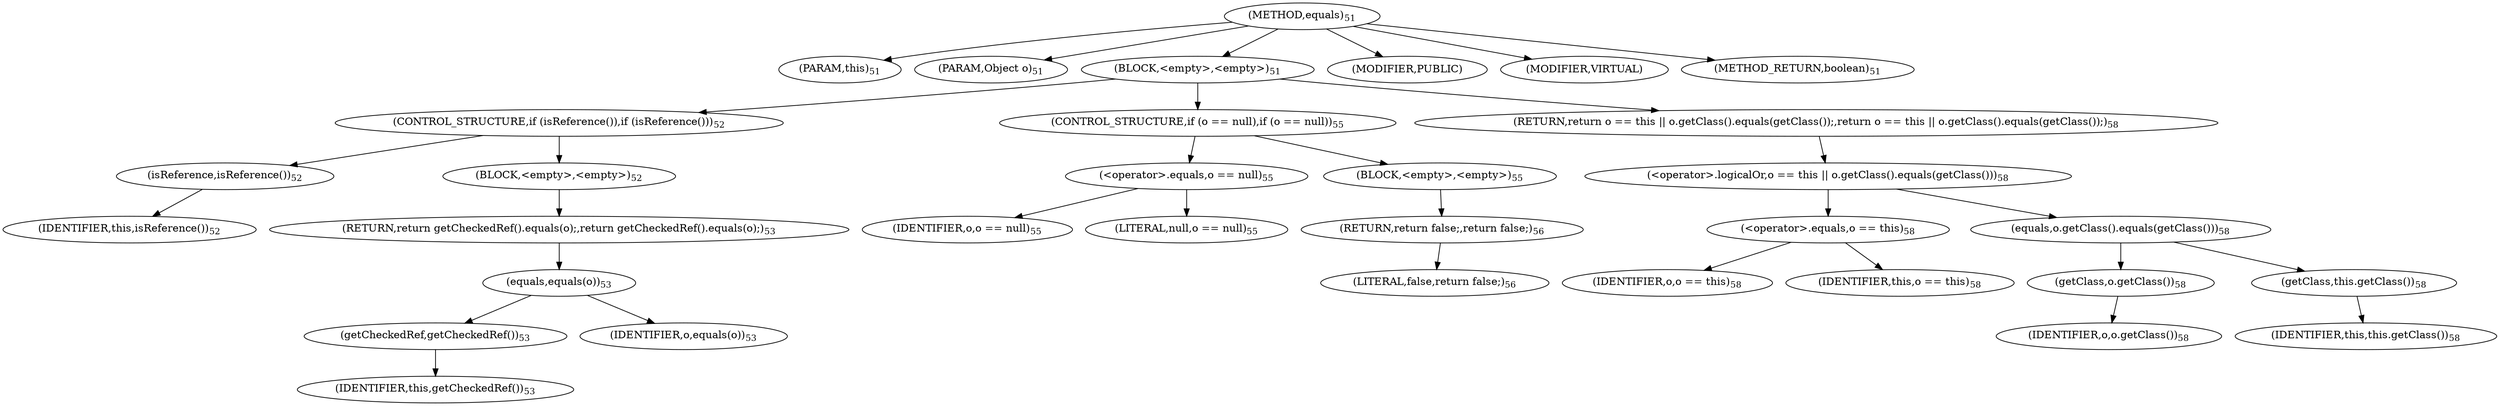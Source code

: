 digraph "equals" {  
"56" [label = <(METHOD,equals)<SUB>51</SUB>> ]
"9" [label = <(PARAM,this)<SUB>51</SUB>> ]
"57" [label = <(PARAM,Object o)<SUB>51</SUB>> ]
"58" [label = <(BLOCK,&lt;empty&gt;,&lt;empty&gt;)<SUB>51</SUB>> ]
"59" [label = <(CONTROL_STRUCTURE,if (isReference()),if (isReference()))<SUB>52</SUB>> ]
"60" [label = <(isReference,isReference())<SUB>52</SUB>> ]
"8" [label = <(IDENTIFIER,this,isReference())<SUB>52</SUB>> ]
"61" [label = <(BLOCK,&lt;empty&gt;,&lt;empty&gt;)<SUB>52</SUB>> ]
"62" [label = <(RETURN,return getCheckedRef().equals(o);,return getCheckedRef().equals(o);)<SUB>53</SUB>> ]
"63" [label = <(equals,equals(o))<SUB>53</SUB>> ]
"64" [label = <(getCheckedRef,getCheckedRef())<SUB>53</SUB>> ]
"10" [label = <(IDENTIFIER,this,getCheckedRef())<SUB>53</SUB>> ]
"65" [label = <(IDENTIFIER,o,equals(o))<SUB>53</SUB>> ]
"66" [label = <(CONTROL_STRUCTURE,if (o == null),if (o == null))<SUB>55</SUB>> ]
"67" [label = <(&lt;operator&gt;.equals,o == null)<SUB>55</SUB>> ]
"68" [label = <(IDENTIFIER,o,o == null)<SUB>55</SUB>> ]
"69" [label = <(LITERAL,null,o == null)<SUB>55</SUB>> ]
"70" [label = <(BLOCK,&lt;empty&gt;,&lt;empty&gt;)<SUB>55</SUB>> ]
"71" [label = <(RETURN,return false;,return false;)<SUB>56</SUB>> ]
"72" [label = <(LITERAL,false,return false;)<SUB>56</SUB>> ]
"73" [label = <(RETURN,return o == this || o.getClass().equals(getClass());,return o == this || o.getClass().equals(getClass());)<SUB>58</SUB>> ]
"74" [label = <(&lt;operator&gt;.logicalOr,o == this || o.getClass().equals(getClass()))<SUB>58</SUB>> ]
"75" [label = <(&lt;operator&gt;.equals,o == this)<SUB>58</SUB>> ]
"76" [label = <(IDENTIFIER,o,o == this)<SUB>58</SUB>> ]
"11" [label = <(IDENTIFIER,this,o == this)<SUB>58</SUB>> ]
"77" [label = <(equals,o.getClass().equals(getClass()))<SUB>58</SUB>> ]
"78" [label = <(getClass,o.getClass())<SUB>58</SUB>> ]
"79" [label = <(IDENTIFIER,o,o.getClass())<SUB>58</SUB>> ]
"80" [label = <(getClass,this.getClass())<SUB>58</SUB>> ]
"12" [label = <(IDENTIFIER,this,this.getClass())<SUB>58</SUB>> ]
"81" [label = <(MODIFIER,PUBLIC)> ]
"82" [label = <(MODIFIER,VIRTUAL)> ]
"83" [label = <(METHOD_RETURN,boolean)<SUB>51</SUB>> ]
  "56" -> "9" 
  "56" -> "57" 
  "56" -> "58" 
  "56" -> "81" 
  "56" -> "82" 
  "56" -> "83" 
  "58" -> "59" 
  "58" -> "66" 
  "58" -> "73" 
  "59" -> "60" 
  "59" -> "61" 
  "60" -> "8" 
  "61" -> "62" 
  "62" -> "63" 
  "63" -> "64" 
  "63" -> "65" 
  "64" -> "10" 
  "66" -> "67" 
  "66" -> "70" 
  "67" -> "68" 
  "67" -> "69" 
  "70" -> "71" 
  "71" -> "72" 
  "73" -> "74" 
  "74" -> "75" 
  "74" -> "77" 
  "75" -> "76" 
  "75" -> "11" 
  "77" -> "78" 
  "77" -> "80" 
  "78" -> "79" 
  "80" -> "12" 
}
